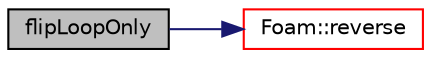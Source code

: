 digraph "flipLoopOnly"
{
  bgcolor="transparent";
  edge [fontname="Helvetica",fontsize="10",labelfontname="Helvetica",labelfontsize="10"];
  node [fontname="Helvetica",fontsize="10",shape=record];
  rankdir="LR";
  Node834 [label="flipLoopOnly",height=0.2,width=0.4,color="black", fillcolor="grey75", style="filled", fontcolor="black"];
  Node834 -> Node835 [color="midnightblue",fontsize="10",style="solid",fontname="Helvetica"];
  Node835 [label="Foam::reverse",height=0.2,width=0.4,color="red",URL="$a21851.html#a7153d7a33d40be3be4187d0e581437fe"];
}
